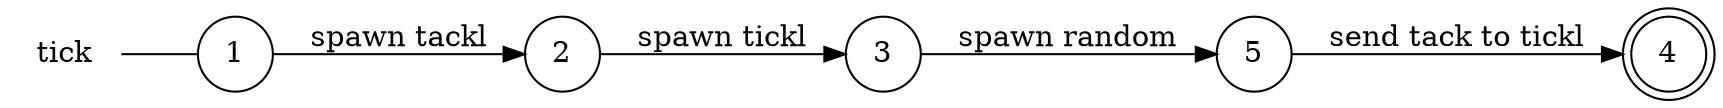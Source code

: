 digraph tick {
	rankdir="LR";
	n_0 [label="tick", shape="plaintext"];
	n_1 [id="5", shape=circle, label="5"];
	n_2 [id="1", shape=circle, label="1"];
	n_0 -> n_2 [arrowhead=none];
	n_3 [id="2", shape=circle, label="2"];
	n_4 [id="4", shape=doublecircle, label="4"];
	n_5 [id="3", shape=circle, label="3"];

	n_2 -> n_3 [id="[$e|1]", label="spawn tackl"];
	n_1 -> n_4 [id="[$e|3]", label="send tack to tickl"];
	n_5 -> n_1 [id="[$e|0]", label="spawn random"];
	n_3 -> n_5 [id="[$e|2]", label="spawn tickl"];
}
